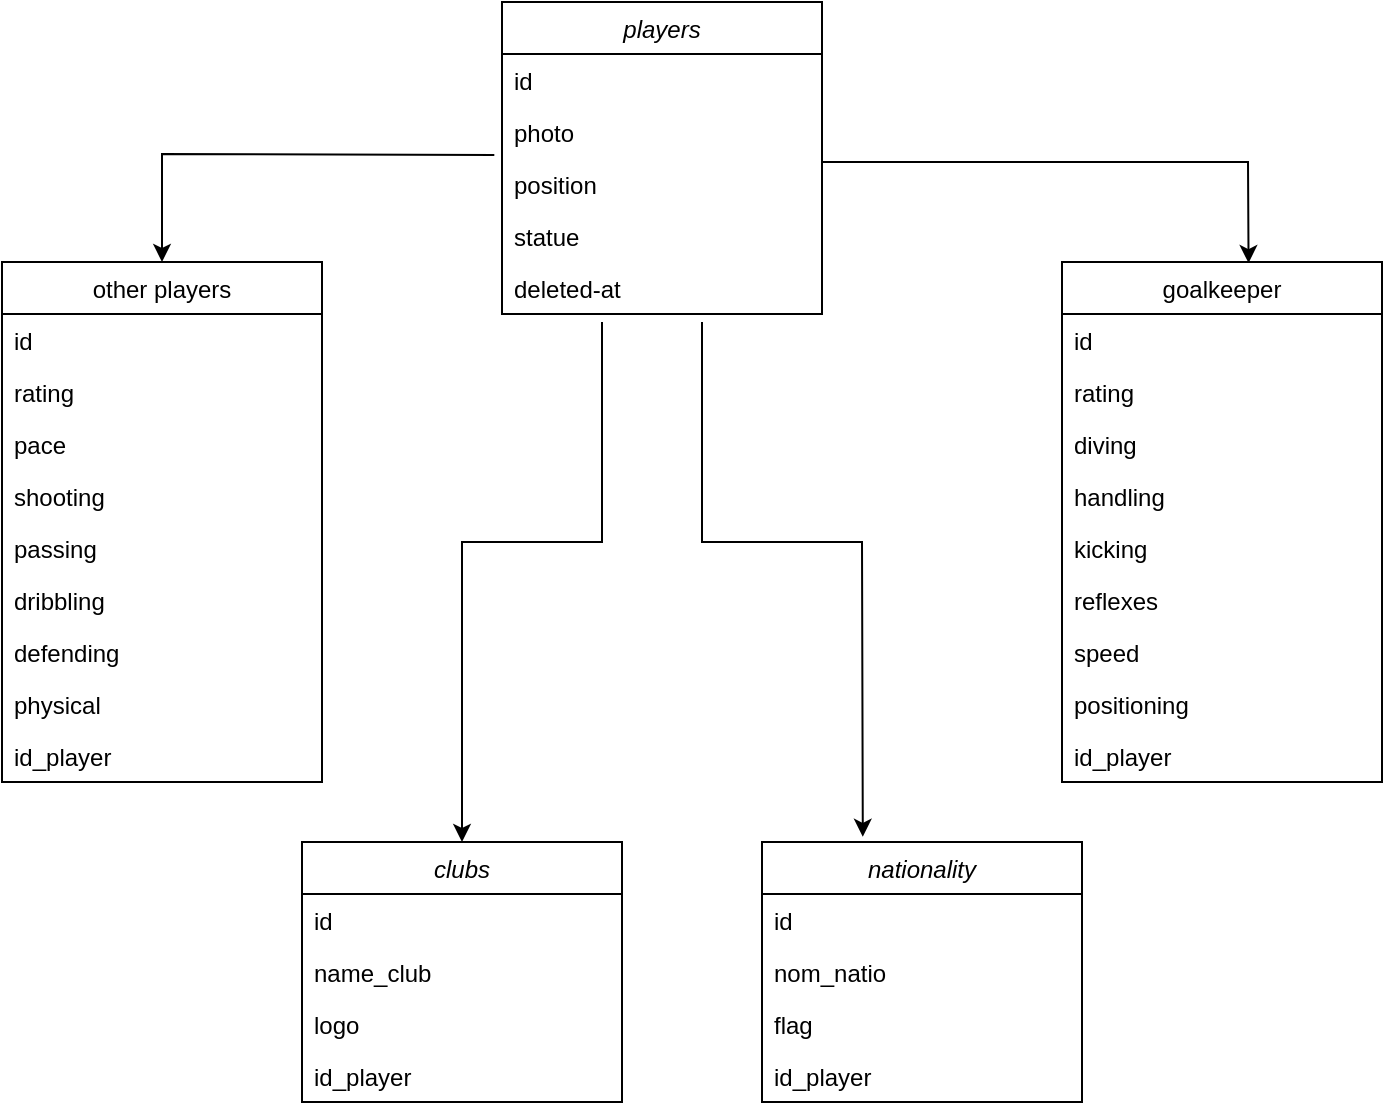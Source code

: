 <mxfile version="25.0.3">
  <diagram id="C5RBs43oDa-KdzZeNtuy" name="Page-1">
    <mxGraphModel dx="1581" dy="558" grid="1" gridSize="10" guides="1" tooltips="1" connect="1" arrows="1" fold="1" page="1" pageScale="1" pageWidth="827" pageHeight="1169" math="0" shadow="0">
      <root>
        <mxCell id="WIyWlLk6GJQsqaUBKTNV-0" />
        <mxCell id="WIyWlLk6GJQsqaUBKTNV-1" parent="WIyWlLk6GJQsqaUBKTNV-0" />
        <mxCell id="zkfFHV4jXpPFQw0GAbJ--0" value="players" style="swimlane;fontStyle=2;align=center;verticalAlign=top;childLayout=stackLayout;horizontal=1;startSize=26;horizontalStack=0;resizeParent=1;resizeLast=0;collapsible=1;marginBottom=0;rounded=0;shadow=0;strokeWidth=1;" parent="WIyWlLk6GJQsqaUBKTNV-1" vertex="1">
          <mxGeometry x="320" y="70" width="160" height="156" as="geometry">
            <mxRectangle x="230" y="140" width="160" height="26" as="alternateBounds" />
          </mxGeometry>
        </mxCell>
        <mxCell id="zkfFHV4jXpPFQw0GAbJ--1" value="id" style="text;align=left;verticalAlign=top;spacingLeft=4;spacingRight=4;overflow=hidden;rotatable=0;points=[[0,0.5],[1,0.5]];portConstraint=eastwest;" parent="zkfFHV4jXpPFQw0GAbJ--0" vertex="1">
          <mxGeometry y="26" width="160" height="26" as="geometry" />
        </mxCell>
        <mxCell id="zkfFHV4jXpPFQw0GAbJ--2" value="photo" style="text;align=left;verticalAlign=top;spacingLeft=4;spacingRight=4;overflow=hidden;rotatable=0;points=[[0,0.5],[1,0.5]];portConstraint=eastwest;rounded=0;shadow=0;html=0;" parent="zkfFHV4jXpPFQw0GAbJ--0" vertex="1">
          <mxGeometry y="52" width="160" height="26" as="geometry" />
        </mxCell>
        <mxCell id="Tbe5a5XHRh42acy79NwL-0" value="position" style="text;align=left;verticalAlign=top;spacingLeft=4;spacingRight=4;overflow=hidden;rotatable=0;points=[[0,0.5],[1,0.5]];portConstraint=eastwest;rounded=0;shadow=0;html=0;" vertex="1" parent="zkfFHV4jXpPFQw0GAbJ--0">
          <mxGeometry y="78" width="160" height="26" as="geometry" />
        </mxCell>
        <mxCell id="zkfFHV4jXpPFQw0GAbJ--3" value="statue" style="text;align=left;verticalAlign=top;spacingLeft=4;spacingRight=4;overflow=hidden;rotatable=0;points=[[0,0.5],[1,0.5]];portConstraint=eastwest;rounded=0;shadow=0;html=0;" parent="zkfFHV4jXpPFQw0GAbJ--0" vertex="1">
          <mxGeometry y="104" width="160" height="26" as="geometry" />
        </mxCell>
        <mxCell id="Tbe5a5XHRh42acy79NwL-17" value="deleted-at" style="text;align=left;verticalAlign=top;spacingLeft=4;spacingRight=4;overflow=hidden;rotatable=0;points=[[0,0.5],[1,0.5]];portConstraint=eastwest;rounded=0;shadow=0;html=0;" vertex="1" parent="zkfFHV4jXpPFQw0GAbJ--0">
          <mxGeometry y="130" width="160" height="26" as="geometry" />
        </mxCell>
        <mxCell id="Tbe5a5XHRh42acy79NwL-1" value="other players" style="swimlane;fontStyle=0;align=center;verticalAlign=top;childLayout=stackLayout;horizontal=1;startSize=26;horizontalStack=0;resizeParent=1;resizeLast=0;collapsible=1;marginBottom=0;rounded=0;shadow=0;strokeWidth=1;" vertex="1" parent="WIyWlLk6GJQsqaUBKTNV-1">
          <mxGeometry x="70" y="200" width="160" height="260" as="geometry">
            <mxRectangle x="550" y="140" width="160" height="26" as="alternateBounds" />
          </mxGeometry>
        </mxCell>
        <mxCell id="Tbe5a5XHRh42acy79NwL-2" value="id" style="text;align=left;verticalAlign=top;spacingLeft=4;spacingRight=4;overflow=hidden;rotatable=0;points=[[0,0.5],[1,0.5]];portConstraint=eastwest;" vertex="1" parent="Tbe5a5XHRh42acy79NwL-1">
          <mxGeometry y="26" width="160" height="26" as="geometry" />
        </mxCell>
        <mxCell id="Tbe5a5XHRh42acy79NwL-3" value="rating" style="text;align=left;verticalAlign=top;spacingLeft=4;spacingRight=4;overflow=hidden;rotatable=0;points=[[0,0.5],[1,0.5]];portConstraint=eastwest;rounded=0;shadow=0;html=0;" vertex="1" parent="Tbe5a5XHRh42acy79NwL-1">
          <mxGeometry y="52" width="160" height="26" as="geometry" />
        </mxCell>
        <mxCell id="Tbe5a5XHRh42acy79NwL-4" value="pace" style="text;align=left;verticalAlign=top;spacingLeft=4;spacingRight=4;overflow=hidden;rotatable=0;points=[[0,0.5],[1,0.5]];portConstraint=eastwest;rounded=0;shadow=0;html=0;" vertex="1" parent="Tbe5a5XHRh42acy79NwL-1">
          <mxGeometry y="78" width="160" height="26" as="geometry" />
        </mxCell>
        <mxCell id="Tbe5a5XHRh42acy79NwL-5" value="shooting" style="text;align=left;verticalAlign=top;spacingLeft=4;spacingRight=4;overflow=hidden;rotatable=0;points=[[0,0.5],[1,0.5]];portConstraint=eastwest;rounded=0;shadow=0;html=0;" vertex="1" parent="Tbe5a5XHRh42acy79NwL-1">
          <mxGeometry y="104" width="160" height="26" as="geometry" />
        </mxCell>
        <mxCell id="Tbe5a5XHRh42acy79NwL-6" value="passing" style="text;align=left;verticalAlign=top;spacingLeft=4;spacingRight=4;overflow=hidden;rotatable=0;points=[[0,0.5],[1,0.5]];portConstraint=eastwest;rounded=0;shadow=0;html=0;" vertex="1" parent="Tbe5a5XHRh42acy79NwL-1">
          <mxGeometry y="130" width="160" height="26" as="geometry" />
        </mxCell>
        <mxCell id="Tbe5a5XHRh42acy79NwL-18" value="dribbling" style="text;align=left;verticalAlign=top;spacingLeft=4;spacingRight=4;overflow=hidden;rotatable=0;points=[[0,0.5],[1,0.5]];portConstraint=eastwest;rounded=0;shadow=0;html=0;" vertex="1" parent="Tbe5a5XHRh42acy79NwL-1">
          <mxGeometry y="156" width="160" height="26" as="geometry" />
        </mxCell>
        <mxCell id="Tbe5a5XHRh42acy79NwL-19" value="defending" style="text;align=left;verticalAlign=top;spacingLeft=4;spacingRight=4;overflow=hidden;rotatable=0;points=[[0,0.5],[1,0.5]];portConstraint=eastwest;rounded=0;shadow=0;html=0;" vertex="1" parent="Tbe5a5XHRh42acy79NwL-1">
          <mxGeometry y="182" width="160" height="26" as="geometry" />
        </mxCell>
        <mxCell id="Tbe5a5XHRh42acy79NwL-20" value="physical" style="text;align=left;verticalAlign=top;spacingLeft=4;spacingRight=4;overflow=hidden;rotatable=0;points=[[0,0.5],[1,0.5]];portConstraint=eastwest;rounded=0;shadow=0;html=0;" vertex="1" parent="Tbe5a5XHRh42acy79NwL-1">
          <mxGeometry y="208" width="160" height="26" as="geometry" />
        </mxCell>
        <mxCell id="Tbe5a5XHRh42acy79NwL-37" value="id_player" style="text;align=left;verticalAlign=top;spacingLeft=4;spacingRight=4;overflow=hidden;rotatable=0;points=[[0,0.5],[1,0.5]];portConstraint=eastwest;rounded=0;shadow=0;html=0;" vertex="1" parent="Tbe5a5XHRh42acy79NwL-1">
          <mxGeometry y="234" width="160" height="26" as="geometry" />
        </mxCell>
        <mxCell id="Tbe5a5XHRh42acy79NwL-7" value="nationality" style="swimlane;fontStyle=2;align=center;verticalAlign=top;childLayout=stackLayout;horizontal=1;startSize=26;horizontalStack=0;resizeParent=1;resizeLast=0;collapsible=1;marginBottom=0;rounded=0;shadow=0;strokeWidth=1;" vertex="1" parent="WIyWlLk6GJQsqaUBKTNV-1">
          <mxGeometry x="450" y="490" width="160" height="130" as="geometry">
            <mxRectangle x="230" y="140" width="160" height="26" as="alternateBounds" />
          </mxGeometry>
        </mxCell>
        <mxCell id="Tbe5a5XHRh42acy79NwL-8" value="id" style="text;align=left;verticalAlign=top;spacingLeft=4;spacingRight=4;overflow=hidden;rotatable=0;points=[[0,0.5],[1,0.5]];portConstraint=eastwest;" vertex="1" parent="Tbe5a5XHRh42acy79NwL-7">
          <mxGeometry y="26" width="160" height="26" as="geometry" />
        </mxCell>
        <mxCell id="Tbe5a5XHRh42acy79NwL-9" value="nom_natio" style="text;align=left;verticalAlign=top;spacingLeft=4;spacingRight=4;overflow=hidden;rotatable=0;points=[[0,0.5],[1,0.5]];portConstraint=eastwest;rounded=0;shadow=0;html=0;" vertex="1" parent="Tbe5a5XHRh42acy79NwL-7">
          <mxGeometry y="52" width="160" height="26" as="geometry" />
        </mxCell>
        <mxCell id="Tbe5a5XHRh42acy79NwL-10" value="flag" style="text;align=left;verticalAlign=top;spacingLeft=4;spacingRight=4;overflow=hidden;rotatable=0;points=[[0,0.5],[1,0.5]];portConstraint=eastwest;rounded=0;shadow=0;html=0;" vertex="1" parent="Tbe5a5XHRh42acy79NwL-7">
          <mxGeometry y="78" width="160" height="26" as="geometry" />
        </mxCell>
        <mxCell id="Tbe5a5XHRh42acy79NwL-35" value="id_player" style="text;align=left;verticalAlign=top;spacingLeft=4;spacingRight=4;overflow=hidden;rotatable=0;points=[[0,0.5],[1,0.5]];portConstraint=eastwest;rounded=0;shadow=0;html=0;" vertex="1" parent="Tbe5a5XHRh42acy79NwL-7">
          <mxGeometry y="104" width="160" height="26" as="geometry" />
        </mxCell>
        <mxCell id="Tbe5a5XHRh42acy79NwL-12" value="clubs" style="swimlane;fontStyle=2;align=center;verticalAlign=top;childLayout=stackLayout;horizontal=1;startSize=26;horizontalStack=0;resizeParent=1;resizeLast=0;collapsible=1;marginBottom=0;rounded=0;shadow=0;strokeWidth=1;" vertex="1" parent="WIyWlLk6GJQsqaUBKTNV-1">
          <mxGeometry x="220" y="490" width="160" height="130" as="geometry">
            <mxRectangle x="230" y="140" width="160" height="26" as="alternateBounds" />
          </mxGeometry>
        </mxCell>
        <mxCell id="Tbe5a5XHRh42acy79NwL-13" value="id" style="text;align=left;verticalAlign=top;spacingLeft=4;spacingRight=4;overflow=hidden;rotatable=0;points=[[0,0.5],[1,0.5]];portConstraint=eastwest;" vertex="1" parent="Tbe5a5XHRh42acy79NwL-12">
          <mxGeometry y="26" width="160" height="26" as="geometry" />
        </mxCell>
        <mxCell id="Tbe5a5XHRh42acy79NwL-14" value="name_club" style="text;align=left;verticalAlign=top;spacingLeft=4;spacingRight=4;overflow=hidden;rotatable=0;points=[[0,0.5],[1,0.5]];portConstraint=eastwest;rounded=0;shadow=0;html=0;" vertex="1" parent="Tbe5a5XHRh42acy79NwL-12">
          <mxGeometry y="52" width="160" height="26" as="geometry" />
        </mxCell>
        <mxCell id="Tbe5a5XHRh42acy79NwL-15" value="logo" style="text;align=left;verticalAlign=top;spacingLeft=4;spacingRight=4;overflow=hidden;rotatable=0;points=[[0,0.5],[1,0.5]];portConstraint=eastwest;rounded=0;shadow=0;html=0;" vertex="1" parent="Tbe5a5XHRh42acy79NwL-12">
          <mxGeometry y="78" width="160" height="26" as="geometry" />
        </mxCell>
        <mxCell id="Tbe5a5XHRh42acy79NwL-36" value="id_player" style="text;align=left;verticalAlign=top;spacingLeft=4;spacingRight=4;overflow=hidden;rotatable=0;points=[[0,0.5],[1,0.5]];portConstraint=eastwest;rounded=0;shadow=0;html=0;" vertex="1" parent="Tbe5a5XHRh42acy79NwL-12">
          <mxGeometry y="104" width="160" height="26" as="geometry" />
        </mxCell>
        <mxCell id="Tbe5a5XHRh42acy79NwL-21" value="goalkeeper" style="swimlane;fontStyle=0;align=center;verticalAlign=top;childLayout=stackLayout;horizontal=1;startSize=26;horizontalStack=0;resizeParent=1;resizeLast=0;collapsible=1;marginBottom=0;rounded=0;shadow=0;strokeWidth=1;" vertex="1" parent="WIyWlLk6GJQsqaUBKTNV-1">
          <mxGeometry x="600" y="200" width="160" height="260" as="geometry">
            <mxRectangle x="550" y="140" width="160" height="26" as="alternateBounds" />
          </mxGeometry>
        </mxCell>
        <mxCell id="Tbe5a5XHRh42acy79NwL-22" value="id" style="text;align=left;verticalAlign=top;spacingLeft=4;spacingRight=4;overflow=hidden;rotatable=0;points=[[0,0.5],[1,0.5]];portConstraint=eastwest;" vertex="1" parent="Tbe5a5XHRh42acy79NwL-21">
          <mxGeometry y="26" width="160" height="26" as="geometry" />
        </mxCell>
        <mxCell id="Tbe5a5XHRh42acy79NwL-23" value="rating" style="text;align=left;verticalAlign=top;spacingLeft=4;spacingRight=4;overflow=hidden;rotatable=0;points=[[0,0.5],[1,0.5]];portConstraint=eastwest;rounded=0;shadow=0;html=0;" vertex="1" parent="Tbe5a5XHRh42acy79NwL-21">
          <mxGeometry y="52" width="160" height="26" as="geometry" />
        </mxCell>
        <mxCell id="Tbe5a5XHRh42acy79NwL-24" value="diving" style="text;align=left;verticalAlign=top;spacingLeft=4;spacingRight=4;overflow=hidden;rotatable=0;points=[[0,0.5],[1,0.5]];portConstraint=eastwest;rounded=0;shadow=0;html=0;" vertex="1" parent="Tbe5a5XHRh42acy79NwL-21">
          <mxGeometry y="78" width="160" height="26" as="geometry" />
        </mxCell>
        <mxCell id="Tbe5a5XHRh42acy79NwL-25" value="handling" style="text;align=left;verticalAlign=top;spacingLeft=4;spacingRight=4;overflow=hidden;rotatable=0;points=[[0,0.5],[1,0.5]];portConstraint=eastwest;rounded=0;shadow=0;html=0;" vertex="1" parent="Tbe5a5XHRh42acy79NwL-21">
          <mxGeometry y="104" width="160" height="26" as="geometry" />
        </mxCell>
        <mxCell id="Tbe5a5XHRh42acy79NwL-26" value="kicking" style="text;align=left;verticalAlign=top;spacingLeft=4;spacingRight=4;overflow=hidden;rotatable=0;points=[[0,0.5],[1,0.5]];portConstraint=eastwest;rounded=0;shadow=0;html=0;" vertex="1" parent="Tbe5a5XHRh42acy79NwL-21">
          <mxGeometry y="130" width="160" height="26" as="geometry" />
        </mxCell>
        <mxCell id="Tbe5a5XHRh42acy79NwL-27" value="reflexes" style="text;align=left;verticalAlign=top;spacingLeft=4;spacingRight=4;overflow=hidden;rotatable=0;points=[[0,0.5],[1,0.5]];portConstraint=eastwest;rounded=0;shadow=0;html=0;" vertex="1" parent="Tbe5a5XHRh42acy79NwL-21">
          <mxGeometry y="156" width="160" height="26" as="geometry" />
        </mxCell>
        <mxCell id="Tbe5a5XHRh42acy79NwL-28" value="speed" style="text;align=left;verticalAlign=top;spacingLeft=4;spacingRight=4;overflow=hidden;rotatable=0;points=[[0,0.5],[1,0.5]];portConstraint=eastwest;rounded=0;shadow=0;html=0;" vertex="1" parent="Tbe5a5XHRh42acy79NwL-21">
          <mxGeometry y="182" width="160" height="26" as="geometry" />
        </mxCell>
        <mxCell id="Tbe5a5XHRh42acy79NwL-29" value="positioning" style="text;align=left;verticalAlign=top;spacingLeft=4;spacingRight=4;overflow=hidden;rotatable=0;points=[[0,0.5],[1,0.5]];portConstraint=eastwest;rounded=0;shadow=0;html=0;" vertex="1" parent="Tbe5a5XHRh42acy79NwL-21">
          <mxGeometry y="208" width="160" height="26" as="geometry" />
        </mxCell>
        <mxCell id="Tbe5a5XHRh42acy79NwL-34" value="id_player" style="text;align=left;verticalAlign=top;spacingLeft=4;spacingRight=4;overflow=hidden;rotatable=0;points=[[0,0.5],[1,0.5]];portConstraint=eastwest;rounded=0;shadow=0;html=0;" vertex="1" parent="Tbe5a5XHRh42acy79NwL-21">
          <mxGeometry y="234" width="160" height="26" as="geometry" />
        </mxCell>
        <mxCell id="Tbe5a5XHRh42acy79NwL-30" value="" style="edgeStyle=none;orthogonalLoop=1;jettySize=auto;html=1;rounded=0;entryX=0.315;entryY=-0.02;entryDx=0;entryDy=0;entryPerimeter=0;" edge="1" parent="WIyWlLk6GJQsqaUBKTNV-1" target="Tbe5a5XHRh42acy79NwL-7">
          <mxGeometry width="100" relative="1" as="geometry">
            <mxPoint x="420" y="230" as="sourcePoint" />
            <mxPoint x="440" y="270" as="targetPoint" />
            <Array as="points">
              <mxPoint x="420" y="340" />
              <mxPoint x="500" y="340" />
            </Array>
          </mxGeometry>
        </mxCell>
        <mxCell id="Tbe5a5XHRh42acy79NwL-31" value="" style="edgeStyle=none;orthogonalLoop=1;jettySize=auto;html=1;rounded=0;entryX=0.5;entryY=0;entryDx=0;entryDy=0;" edge="1" parent="WIyWlLk6GJQsqaUBKTNV-1" target="Tbe5a5XHRh42acy79NwL-12">
          <mxGeometry width="100" relative="1" as="geometry">
            <mxPoint x="370" y="230" as="sourcePoint" />
            <mxPoint x="420" y="300" as="targetPoint" />
            <Array as="points">
              <mxPoint x="370" y="340" />
              <mxPoint x="300" y="340" />
            </Array>
          </mxGeometry>
        </mxCell>
        <mxCell id="Tbe5a5XHRh42acy79NwL-32" value="" style="edgeStyle=none;orthogonalLoop=1;jettySize=auto;html=1;rounded=0;entryX=0.583;entryY=0.002;entryDx=0;entryDy=0;entryPerimeter=0;" edge="1" parent="WIyWlLk6GJQsqaUBKTNV-1" target="Tbe5a5XHRh42acy79NwL-21">
          <mxGeometry width="100" relative="1" as="geometry">
            <mxPoint x="480" y="150" as="sourcePoint" />
            <mxPoint x="580" y="150" as="targetPoint" />
            <Array as="points">
              <mxPoint x="693" y="150" />
            </Array>
          </mxGeometry>
        </mxCell>
        <mxCell id="Tbe5a5XHRh42acy79NwL-33" value="" style="edgeStyle=none;orthogonalLoop=1;jettySize=auto;html=1;rounded=0;entryX=0.5;entryY=0;entryDx=0;entryDy=0;exitX=-0.024;exitY=-0.06;exitDx=0;exitDy=0;exitPerimeter=0;" edge="1" parent="WIyWlLk6GJQsqaUBKTNV-1" source="Tbe5a5XHRh42acy79NwL-0" target="Tbe5a5XHRh42acy79NwL-1">
          <mxGeometry width="100" relative="1" as="geometry">
            <mxPoint x="170" y="130" as="sourcePoint" />
            <mxPoint x="270" y="130" as="targetPoint" />
            <Array as="points">
              <mxPoint x="150" y="146" />
            </Array>
          </mxGeometry>
        </mxCell>
      </root>
    </mxGraphModel>
  </diagram>
</mxfile>
